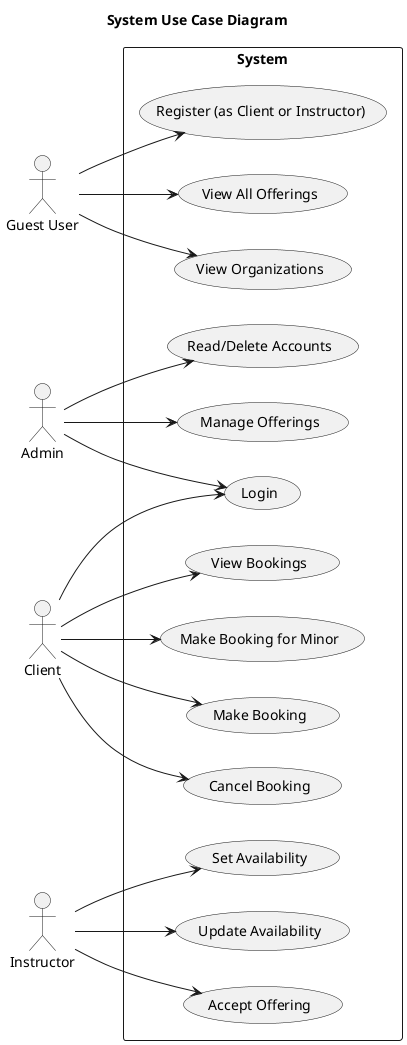 @startuml useCaseDiagram

title System Use Case Diagram


left to right direction

actor GuestUser as "Guest User"
actor Admin as "Admin"
actor Client as "Client"
actor Instructor as "Instructor"


rectangle "System" {
  usecase "View All Offerings" as UC1
  usecase "Manage Offerings" as UC2
  usecase "Login" as UC3
  usecase "Make Booking" as UC4
  usecase "Cancel Booking" as UC5
  usecase "View Bookings" as UC6
  usecase "Make Booking for Minor" as UC7
  usecase "Read/Delete Accounts" as UC8
  usecase "View Organizations" as UC9
  usecase "Register (as Client or Instructor)" as UC10
  usecase "Update Availability" as UC11
  usecase "Accept Offering" as UC12
  usecase "Set Availability" as UC13
}

GuestUser --> UC1
GuestUser --> UC9
GuestUser --> UC10

Admin --> UC2
Admin --> UC8
Admin --> UC3

Client --> UC3
Client --> UC4
Client --> UC5
Client --> UC6
Client --> UC7

Instructor --> UC11
Instructor --> UC12
Instructor --> UC13


@enduml
